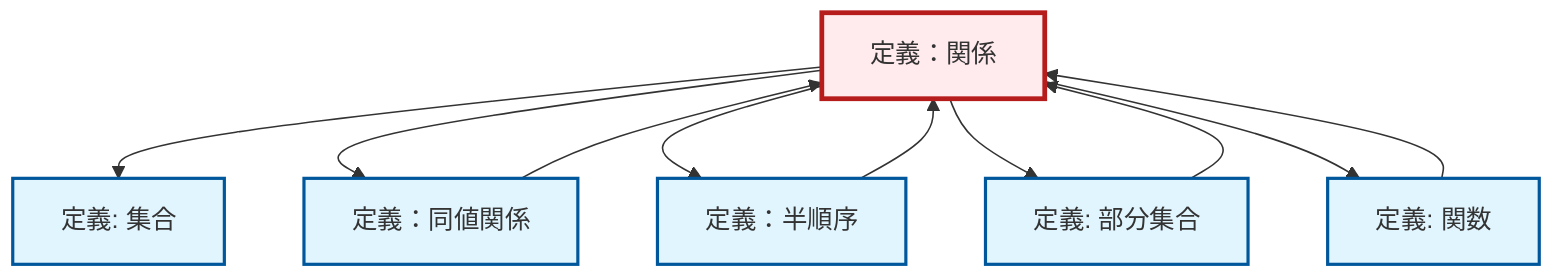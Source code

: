 graph TD
    classDef definition fill:#e1f5fe,stroke:#01579b,stroke-width:2px
    classDef theorem fill:#f3e5f5,stroke:#4a148c,stroke-width:2px
    classDef axiom fill:#fff3e0,stroke:#e65100,stroke-width:2px
    classDef example fill:#e8f5e9,stroke:#1b5e20,stroke-width:2px
    classDef current fill:#ffebee,stroke:#b71c1c,stroke-width:3px
    def-relation["定義：関係"]:::definition
    def-subset["定義: 部分集合"]:::definition
    def-partial-order["定義：半順序"]:::definition
    def-equivalence-relation["定義：同値関係"]:::definition
    def-function["定義: 関数"]:::definition
    def-set["定義: 集合"]:::definition
    def-relation --> def-set
    def-function --> def-relation
    def-relation --> def-equivalence-relation
    def-subset --> def-relation
    def-relation --> def-partial-order
    def-relation --> def-subset
    def-equivalence-relation --> def-relation
    def-relation --> def-function
    def-partial-order --> def-relation
    class def-relation current